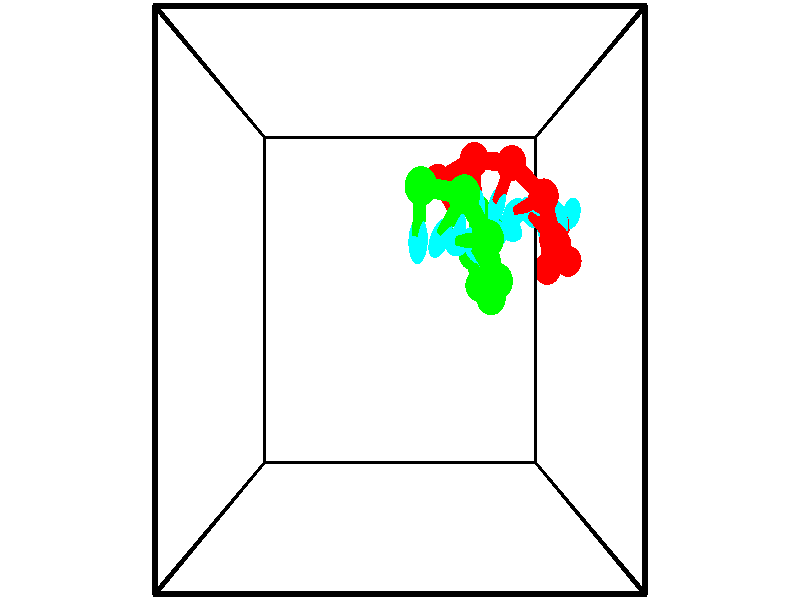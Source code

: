// switches for output
#declare DRAW_BASES = 1; // possible values are 0, 1; only relevant for DNA ribbons
#declare DRAW_BASES_TYPE = 3; // possible values are 1, 2, 3; only relevant for DNA ribbons
#declare DRAW_FOG = 0; // set to 1 to enable fog

#include "colors.inc"

#include "transforms.inc"
background { rgb <1, 1, 1>}

#default {
   normal{
       ripples 0.25
       frequency 0.20
       turbulence 0.2
       lambda 5
   }
	finish {
		phong 0.1
		phong_size 40.
	}
}

// original window dimensions: 1024x640


// camera settings

camera {
	sky <-0, 1, 0>
	up <-0, 1, 0>
	right 1.6 * <1, 0, 0>
	location <2.5, 2.5, 11.1562>
	look_at <2.5, 2.5, 2.5>
	direction <0, 0, -8.6562>
	angle 67.0682
}


# declare cpy_camera_pos = <2.5, 2.5, 11.1562>;
# if (DRAW_FOG = 1)
fog {
	fog_type 2
	up vnormalize(cpy_camera_pos)
	color rgbt<1,1,1,0.3>
	distance 1e-5
	fog_alt 3e-3
	fog_offset 4
}
# end


// LIGHTS

# declare lum = 6;
global_settings {
	ambient_light rgb lum * <0.05, 0.05, 0.05>
	max_trace_level 15
}# declare cpy_direct_light_amount = 0.25;
light_source
{	1000 * <-1, -1, 1>,
	rgb lum * cpy_direct_light_amount
	parallel
}

light_source
{	1000 * <1, 1, -1>,
	rgb lum * cpy_direct_light_amount
	parallel
}

// strand 0

// nucleotide -1

// particle -1
sphere {
	<5.762599, 3.464373, -1.276412> 0.250000
	pigment { color rgbt <1,0,0,0> }
	no_shadow
}
cylinder {
	<5.831470, 3.727020, -0.982689>,  <5.872793, 3.884609, -0.806455>, 0.100000
	pigment { color rgbt <1,0,0,0> }
	no_shadow
}
cylinder {
	<5.831470, 3.727020, -0.982689>,  <5.762599, 3.464373, -1.276412>, 0.100000
	pigment { color rgbt <1,0,0,0> }
	no_shadow
}

// particle -1
sphere {
	<5.831470, 3.727020, -0.982689> 0.100000
	pigment { color rgbt <1,0,0,0> }
	no_shadow
}
sphere {
	0, 1
	scale<0.080000,0.200000,0.300000>
	matrix <-0.852381, -0.274339, 0.445179,
		0.493762, -0.702559, 0.512455,
		0.172178, 0.656619, 0.734306,
		5.883124, 3.924006, -0.762397>
	pigment { color rgbt <0,1,1,0> }
	no_shadow
}
cylinder {
	<5.761415, 3.124757, -0.555846>,  <5.762599, 3.464373, -1.276412>, 0.130000
	pigment { color rgbt <1,0,0,0> }
	no_shadow
}

// nucleotide -1

// particle -1
sphere {
	<5.761415, 3.124757, -0.555846> 0.250000
	pigment { color rgbt <1,0,0,0> }
	no_shadow
}
cylinder {
	<5.660736, 3.511726, -0.544952>,  <5.600328, 3.743908, -0.538416>, 0.100000
	pigment { color rgbt <1,0,0,0> }
	no_shadow
}
cylinder {
	<5.660736, 3.511726, -0.544952>,  <5.761415, 3.124757, -0.555846>, 0.100000
	pigment { color rgbt <1,0,0,0> }
	no_shadow
}

// particle -1
sphere {
	<5.660736, 3.511726, -0.544952> 0.100000
	pigment { color rgbt <1,0,0,0> }
	no_shadow
}
sphere {
	0, 1
	scale<0.080000,0.200000,0.300000>
	matrix <-0.835460, -0.231396, 0.498461,
		0.488524, 0.102709, 0.866484,
		-0.251698, 0.967423, 0.027234,
		5.585227, 3.801953, -0.536782>
	pigment { color rgbt <0,1,1,0> }
	no_shadow
}
cylinder {
	<5.254728, 2.985950, -0.135834>,  <5.761415, 3.124757, -0.555846>, 0.130000
	pigment { color rgbt <1,0,0,0> }
	no_shadow
}

// nucleotide -1

// particle -1
sphere {
	<5.254728, 2.985950, -0.135834> 0.250000
	pigment { color rgbt <1,0,0,0> }
	no_shadow
}
cylinder {
	<5.253914, 3.383385, -0.181061>,  <5.253425, 3.621845, -0.208197>, 0.100000
	pigment { color rgbt <1,0,0,0> }
	no_shadow
}
cylinder {
	<5.253914, 3.383385, -0.181061>,  <5.254728, 2.985950, -0.135834>, 0.100000
	pigment { color rgbt <1,0,0,0> }
	no_shadow
}

// particle -1
sphere {
	<5.253914, 3.383385, -0.181061> 0.100000
	pigment { color rgbt <1,0,0,0> }
	no_shadow
}
sphere {
	0, 1
	scale<0.080000,0.200000,0.300000>
	matrix <-0.748371, 0.073482, 0.659197,
		0.663277, 0.085958, 0.743421,
		-0.002036, 0.993586, -0.113067,
		5.253303, 3.681460, -0.214981>
	pigment { color rgbt <0,1,1,0> }
	no_shadow
}
cylinder {
	<5.210134, 3.381908, 0.525599>,  <5.254728, 2.985950, -0.135834>, 0.130000
	pigment { color rgbt <1,0,0,0> }
	no_shadow
}

// nucleotide -1

// particle -1
sphere {
	<5.210134, 3.381908, 0.525599> 0.250000
	pigment { color rgbt <1,0,0,0> }
	no_shadow
}
cylinder {
	<5.026611, 3.641174, 0.282494>,  <4.916498, 3.796734, 0.136630>, 0.100000
	pigment { color rgbt <1,0,0,0> }
	no_shadow
}
cylinder {
	<5.026611, 3.641174, 0.282494>,  <5.210134, 3.381908, 0.525599>, 0.100000
	pigment { color rgbt <1,0,0,0> }
	no_shadow
}

// particle -1
sphere {
	<5.026611, 3.641174, 0.282494> 0.100000
	pigment { color rgbt <1,0,0,0> }
	no_shadow
}
sphere {
	0, 1
	scale<0.080000,0.200000,0.300000>
	matrix <-0.835025, -0.080745, 0.544254,
		0.303694, 0.757206, 0.578281,
		-0.458806, 0.648166, -0.607765,
		4.888969, 3.835624, 0.100164>
	pigment { color rgbt <0,1,1,0> }
	no_shadow
}
cylinder {
	<4.933418, 3.964503, 0.917468>,  <5.210134, 3.381908, 0.525599>, 0.130000
	pigment { color rgbt <1,0,0,0> }
	no_shadow
}

// nucleotide -1

// particle -1
sphere {
	<4.933418, 3.964503, 0.917468> 0.250000
	pigment { color rgbt <1,0,0,0> }
	no_shadow
}
cylinder {
	<4.718433, 3.873367, 0.592697>,  <4.589442, 3.818686, 0.397835>, 0.100000
	pigment { color rgbt <1,0,0,0> }
	no_shadow
}
cylinder {
	<4.718433, 3.873367, 0.592697>,  <4.933418, 3.964503, 0.917468>, 0.100000
	pigment { color rgbt <1,0,0,0> }
	no_shadow
}

// particle -1
sphere {
	<4.718433, 3.873367, 0.592697> 0.100000
	pigment { color rgbt <1,0,0,0> }
	no_shadow
}
sphere {
	0, 1
	scale<0.080000,0.200000,0.300000>
	matrix <-0.824503, -0.060110, 0.562656,
		-0.177000, 0.971841, -0.155547,
		-0.537462, -0.227839, -0.811926,
		4.557195, 3.805016, 0.349119>
	pigment { color rgbt <0,1,1,0> }
	no_shadow
}
cylinder {
	<4.388943, 4.435584, 0.912287>,  <4.933418, 3.964503, 0.917468>, 0.130000
	pigment { color rgbt <1,0,0,0> }
	no_shadow
}

// nucleotide -1

// particle -1
sphere {
	<4.388943, 4.435584, 0.912287> 0.250000
	pigment { color rgbt <1,0,0,0> }
	no_shadow
}
cylinder {
	<4.282852, 4.126221, 0.681984>,  <4.219198, 3.940603, 0.543802>, 0.100000
	pigment { color rgbt <1,0,0,0> }
	no_shadow
}
cylinder {
	<4.282852, 4.126221, 0.681984>,  <4.388943, 4.435584, 0.912287>, 0.100000
	pigment { color rgbt <1,0,0,0> }
	no_shadow
}

// particle -1
sphere {
	<4.282852, 4.126221, 0.681984> 0.100000
	pigment { color rgbt <1,0,0,0> }
	no_shadow
}
sphere {
	0, 1
	scale<0.080000,0.200000,0.300000>
	matrix <-0.887428, -0.037671, 0.459404,
		-0.376996, 0.632789, -0.676352,
		-0.265227, -0.773407, -0.575757,
		4.203284, 3.894199, 0.509257>
	pigment { color rgbt <0,1,1,0> }
	no_shadow
}
cylinder {
	<3.782998, 4.526913, 0.697684>,  <4.388943, 4.435584, 0.912287>, 0.130000
	pigment { color rgbt <1,0,0,0> }
	no_shadow
}

// nucleotide -1

// particle -1
sphere {
	<3.782998, 4.526913, 0.697684> 0.250000
	pigment { color rgbt <1,0,0,0> }
	no_shadow
}
cylinder {
	<3.811531, 4.127937, 0.695610>,  <3.828651, 3.888552, 0.694366>, 0.100000
	pigment { color rgbt <1,0,0,0> }
	no_shadow
}
cylinder {
	<3.811531, 4.127937, 0.695610>,  <3.782998, 4.526913, 0.697684>, 0.100000
	pigment { color rgbt <1,0,0,0> }
	no_shadow
}

// particle -1
sphere {
	<3.811531, 4.127937, 0.695610> 0.100000
	pigment { color rgbt <1,0,0,0> }
	no_shadow
}
sphere {
	0, 1
	scale<0.080000,0.200000,0.300000>
	matrix <-0.833654, -0.062473, 0.548742,
		-0.547661, -0.034821, -0.835976,
		0.071334, -0.997439, -0.005186,
		3.832931, 3.828706, 0.694054>
	pigment { color rgbt <0,1,1,0> }
	no_shadow
}
cylinder {
	<3.163068, 4.246695, 0.509500>,  <3.782998, 4.526913, 0.697684>, 0.130000
	pigment { color rgbt <1,0,0,0> }
	no_shadow
}

// nucleotide -1

// particle -1
sphere {
	<3.163068, 4.246695, 0.509500> 0.250000
	pigment { color rgbt <1,0,0,0> }
	no_shadow
}
cylinder {
	<3.334141, 3.940941, 0.702499>,  <3.436784, 3.757488, 0.818299>, 0.100000
	pigment { color rgbt <1,0,0,0> }
	no_shadow
}
cylinder {
	<3.334141, 3.940941, 0.702499>,  <3.163068, 4.246695, 0.509500>, 0.100000
	pigment { color rgbt <1,0,0,0> }
	no_shadow
}

// particle -1
sphere {
	<3.334141, 3.940941, 0.702499> 0.100000
	pigment { color rgbt <1,0,0,0> }
	no_shadow
}
sphere {
	0, 1
	scale<0.080000,0.200000,0.300000>
	matrix <-0.881665, -0.235011, 0.409191,
		-0.199385, -0.600408, -0.774439,
		0.427683, -0.764382, 0.482501,
		3.462445, 3.711625, 0.847249>
	pigment { color rgbt <0,1,1,0> }
	no_shadow
}
// strand 1

// nucleotide -1

// particle -1
sphere {
	<2.820507, 3.953798, 1.912628> 0.250000
	pigment { color rgbt <0,1,0,0> }
	no_shadow
}
cylinder {
	<2.796409, 3.558640, 1.855453>,  <2.781950, 3.321544, 1.821149>, 0.100000
	pigment { color rgbt <0,1,0,0> }
	no_shadow
}
cylinder {
	<2.796409, 3.558640, 1.855453>,  <2.820507, 3.953798, 1.912628>, 0.100000
	pigment { color rgbt <0,1,0,0> }
	no_shadow
}

// particle -1
sphere {
	<2.796409, 3.558640, 1.855453> 0.100000
	pigment { color rgbt <0,1,0,0> }
	no_shadow
}
sphere {
	0, 1
	scale<0.080000,0.200000,0.300000>
	matrix <0.741895, 0.051485, -0.668536,
		0.667804, -0.146319, 0.729814,
		-0.060245, -0.987897, -0.142935,
		2.778335, 3.262270, 1.812573>
	pigment { color rgbt <0,1,1,0> }
	no_shadow
}
cylinder {
	<3.477675, 3.848387, 1.924486>,  <2.820507, 3.953798, 1.912628>, 0.130000
	pigment { color rgbt <0,1,0,0> }
	no_shadow
}

// nucleotide -1

// particle -1
sphere {
	<3.477675, 3.848387, 1.924486> 0.250000
	pigment { color rgbt <0,1,0,0> }
	no_shadow
}
cylinder {
	<3.282260, 3.545792, 1.750565>,  <3.165011, 3.364234, 1.646212>, 0.100000
	pigment { color rgbt <0,1,0,0> }
	no_shadow
}
cylinder {
	<3.282260, 3.545792, 1.750565>,  <3.477675, 3.848387, 1.924486>, 0.100000
	pigment { color rgbt <0,1,0,0> }
	no_shadow
}

// particle -1
sphere {
	<3.282260, 3.545792, 1.750565> 0.100000
	pigment { color rgbt <0,1,0,0> }
	no_shadow
}
sphere {
	0, 1
	scale<0.080000,0.200000,0.300000>
	matrix <0.757328, -0.120146, -0.641888,
		0.433342, -0.642875, 0.631607,
		-0.488538, -0.756490, -0.434803,
		3.135698, 3.318845, 1.620124>
	pigment { color rgbt <0,1,1,0> }
	no_shadow
}
cylinder {
	<3.833303, 3.276510, 1.937742>,  <3.477675, 3.848387, 1.924486>, 0.130000
	pigment { color rgbt <0,1,0,0> }
	no_shadow
}

// nucleotide -1

// particle -1
sphere {
	<3.833303, 3.276510, 1.937742> 0.250000
	pigment { color rgbt <0,1,0,0> }
	no_shadow
}
cylinder {
	<3.601796, 3.283035, 1.611610>,  <3.462892, 3.286950, 1.415931>, 0.100000
	pigment { color rgbt <0,1,0,0> }
	no_shadow
}
cylinder {
	<3.601796, 3.283035, 1.611610>,  <3.833303, 3.276510, 1.937742>, 0.100000
	pigment { color rgbt <0,1,0,0> }
	no_shadow
}

// particle -1
sphere {
	<3.601796, 3.283035, 1.611610> 0.100000
	pigment { color rgbt <0,1,0,0> }
	no_shadow
}
sphere {
	0, 1
	scale<0.080000,0.200000,0.300000>
	matrix <0.813494, -0.058387, -0.578635,
		-0.057004, -0.998162, 0.020579,
		-0.578773, 0.016244, -0.815327,
		3.428166, 3.287929, 1.367012>
	pigment { color rgbt <0,1,1,0> }
	no_shadow
}
cylinder {
	<4.057495, 2.748571, 1.469106>,  <3.833303, 3.276510, 1.937742>, 0.130000
	pigment { color rgbt <0,1,0,0> }
	no_shadow
}

// nucleotide -1

// particle -1
sphere {
	<4.057495, 2.748571, 1.469106> 0.250000
	pigment { color rgbt <0,1,0,0> }
	no_shadow
}
cylinder {
	<3.877266, 3.040604, 1.263596>,  <3.769129, 3.215823, 1.140289>, 0.100000
	pigment { color rgbt <0,1,0,0> }
	no_shadow
}
cylinder {
	<3.877266, 3.040604, 1.263596>,  <4.057495, 2.748571, 1.469106>, 0.100000
	pigment { color rgbt <0,1,0,0> }
	no_shadow
}

// particle -1
sphere {
	<3.877266, 3.040604, 1.263596> 0.100000
	pigment { color rgbt <0,1,0,0> }
	no_shadow
}
sphere {
	0, 1
	scale<0.080000,0.200000,0.300000>
	matrix <0.727242, -0.033624, -0.685557,
		-0.517788, -0.682532, -0.515796,
		-0.450572, 0.730082, -0.513776,
		3.742095, 3.259628, 1.109463>
	pigment { color rgbt <0,1,1,0> }
	no_shadow
}
cylinder {
	<4.072422, 2.530220, 0.732387>,  <4.057495, 2.748571, 1.469106>, 0.130000
	pigment { color rgbt <0,1,0,0> }
	no_shadow
}

// nucleotide -1

// particle -1
sphere {
	<4.072422, 2.530220, 0.732387> 0.250000
	pigment { color rgbt <0,1,0,0> }
	no_shadow
}
cylinder {
	<4.000087, 2.923569, 0.725716>,  <3.956686, 3.159578, 0.721713>, 0.100000
	pigment { color rgbt <0,1,0,0> }
	no_shadow
}
cylinder {
	<4.000087, 2.923569, 0.725716>,  <4.072422, 2.530220, 0.732387>, 0.100000
	pigment { color rgbt <0,1,0,0> }
	no_shadow
}

// particle -1
sphere {
	<4.000087, 2.923569, 0.725716> 0.100000
	pigment { color rgbt <0,1,0,0> }
	no_shadow
}
sphere {
	0, 1
	scale<0.080000,0.200000,0.300000>
	matrix <0.692404, 0.115251, -0.712246,
		-0.698480, -0.140349, -0.701732,
		-0.180838, 0.983371, -0.016677,
		3.945835, 3.218580, 0.720712>
	pigment { color rgbt <0,1,1,0> }
	no_shadow
}
cylinder {
	<3.961097, 2.722168, -0.015784>,  <4.072422, 2.530220, 0.732387>, 0.130000
	pigment { color rgbt <0,1,0,0> }
	no_shadow
}

// nucleotide -1

// particle -1
sphere {
	<3.961097, 2.722168, -0.015784> 0.250000
	pigment { color rgbt <0,1,0,0> }
	no_shadow
}
cylinder {
	<4.017436, 3.079422, 0.155083>,  <4.051239, 3.293774, 0.257603>, 0.100000
	pigment { color rgbt <0,1,0,0> }
	no_shadow
}
cylinder {
	<4.017436, 3.079422, 0.155083>,  <3.961097, 2.722168, -0.015784>, 0.100000
	pigment { color rgbt <0,1,0,0> }
	no_shadow
}

// particle -1
sphere {
	<4.017436, 3.079422, 0.155083> 0.100000
	pigment { color rgbt <0,1,0,0> }
	no_shadow
}
sphere {
	0, 1
	scale<0.080000,0.200000,0.300000>
	matrix <0.623810, 0.254984, -0.738813,
		-0.768780, 0.370531, -0.521232,
		0.140848, 0.893135, 0.427168,
		4.059690, 3.347363, 0.283233>
	pigment { color rgbt <0,1,1,0> }
	no_shadow
}
cylinder {
	<3.899683, 3.238409, -0.625285>,  <3.961097, 2.722168, -0.015784>, 0.130000
	pigment { color rgbt <0,1,0,0> }
	no_shadow
}

// nucleotide -1

// particle -1
sphere {
	<3.899683, 3.238409, -0.625285> 0.250000
	pigment { color rgbt <0,1,0,0> }
	no_shadow
}
cylinder {
	<4.118855, 3.393372, -0.328720>,  <4.250357, 3.486349, -0.150781>, 0.100000
	pigment { color rgbt <0,1,0,0> }
	no_shadow
}
cylinder {
	<4.118855, 3.393372, -0.328720>,  <3.899683, 3.238409, -0.625285>, 0.100000
	pigment { color rgbt <0,1,0,0> }
	no_shadow
}

// particle -1
sphere {
	<4.118855, 3.393372, -0.328720> 0.100000
	pigment { color rgbt <0,1,0,0> }
	no_shadow
}
sphere {
	0, 1
	scale<0.080000,0.200000,0.300000>
	matrix <0.629803, 0.392280, -0.670421,
		-0.550566, 0.834286, -0.029048,
		0.547928, 0.387406, 0.741412,
		4.283233, 3.509593, -0.106297>
	pigment { color rgbt <0,1,1,0> }
	no_shadow
}
cylinder {
	<4.028753, 3.956604, -0.673049>,  <3.899683, 3.238409, -0.625285>, 0.130000
	pigment { color rgbt <0,1,0,0> }
	no_shadow
}

// nucleotide -1

// particle -1
sphere {
	<4.028753, 3.956604, -0.673049> 0.250000
	pigment { color rgbt <0,1,0,0> }
	no_shadow
}
cylinder {
	<4.334933, 3.776001, -0.489647>,  <4.518641, 3.667639, -0.379606>, 0.100000
	pigment { color rgbt <0,1,0,0> }
	no_shadow
}
cylinder {
	<4.334933, 3.776001, -0.489647>,  <4.028753, 3.956604, -0.673049>, 0.100000
	pigment { color rgbt <0,1,0,0> }
	no_shadow
}

// particle -1
sphere {
	<4.334933, 3.776001, -0.489647> 0.100000
	pigment { color rgbt <0,1,0,0> }
	no_shadow
}
sphere {
	0, 1
	scale<0.080000,0.200000,0.300000>
	matrix <0.615526, 0.305953, -0.726306,
		0.187652, 0.838173, 0.512106,
		0.765451, -0.451507, 0.458505,
		4.564569, 3.640549, -0.352096>
	pigment { color rgbt <0,1,1,0> }
	no_shadow
}
// box output
cylinder {
	<0.000000, 0.000000, 0.000000>,  <5.000000, 0.000000, 0.000000>, 0.025000
	pigment { color rgbt <0,0,0,0> }
	no_shadow
}
cylinder {
	<0.000000, 0.000000, 0.000000>,  <0.000000, 5.000000, 0.000000>, 0.025000
	pigment { color rgbt <0,0,0,0> }
	no_shadow
}
cylinder {
	<0.000000, 0.000000, 0.000000>,  <0.000000, 0.000000, 5.000000>, 0.025000
	pigment { color rgbt <0,0,0,0> }
	no_shadow
}
cylinder {
	<5.000000, 5.000000, 5.000000>,  <0.000000, 5.000000, 5.000000>, 0.025000
	pigment { color rgbt <0,0,0,0> }
	no_shadow
}
cylinder {
	<5.000000, 5.000000, 5.000000>,  <5.000000, 0.000000, 5.000000>, 0.025000
	pigment { color rgbt <0,0,0,0> }
	no_shadow
}
cylinder {
	<5.000000, 5.000000, 5.000000>,  <5.000000, 5.000000, 0.000000>, 0.025000
	pigment { color rgbt <0,0,0,0> }
	no_shadow
}
cylinder {
	<0.000000, 0.000000, 5.000000>,  <0.000000, 5.000000, 5.000000>, 0.025000
	pigment { color rgbt <0,0,0,0> }
	no_shadow
}
cylinder {
	<0.000000, 0.000000, 5.000000>,  <5.000000, 0.000000, 5.000000>, 0.025000
	pigment { color rgbt <0,0,0,0> }
	no_shadow
}
cylinder {
	<5.000000, 5.000000, 0.000000>,  <0.000000, 5.000000, 0.000000>, 0.025000
	pigment { color rgbt <0,0,0,0> }
	no_shadow
}
cylinder {
	<5.000000, 5.000000, 0.000000>,  <5.000000, 0.000000, 0.000000>, 0.025000
	pigment { color rgbt <0,0,0,0> }
	no_shadow
}
cylinder {
	<5.000000, 0.000000, 5.000000>,  <5.000000, 0.000000, 0.000000>, 0.025000
	pigment { color rgbt <0,0,0,0> }
	no_shadow
}
cylinder {
	<0.000000, 5.000000, 0.000000>,  <0.000000, 5.000000, 5.000000>, 0.025000
	pigment { color rgbt <0,0,0,0> }
	no_shadow
}
// end of box output
